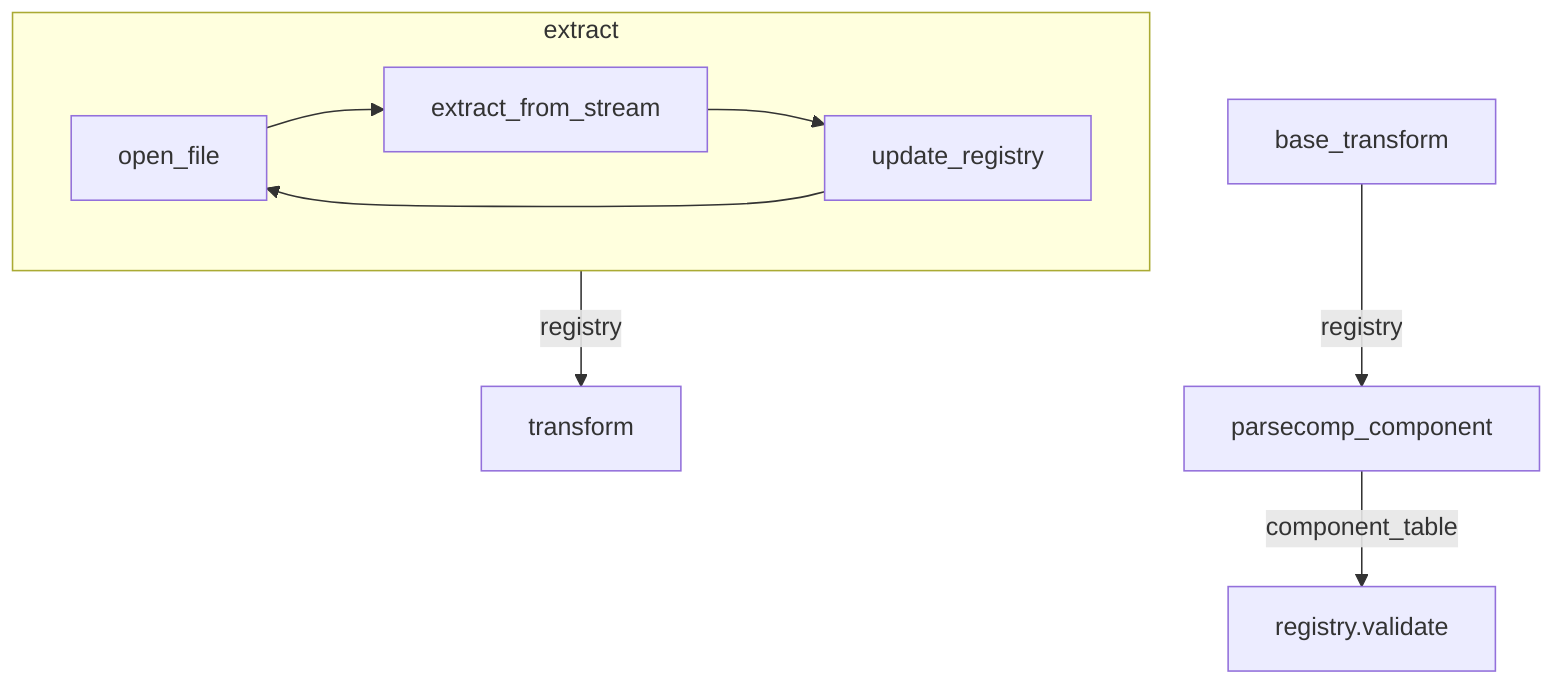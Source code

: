 flowchart TD

    subgraph extract
        open_file --> extract_from_stream
        extract_from_stream --> update_registry
        update_registry --> open_file
    end

    extract -->|registry| transform
    
    base_transform -->|registry| parsecomp_component
    parsecomp_component -->|component_table| registry.validate